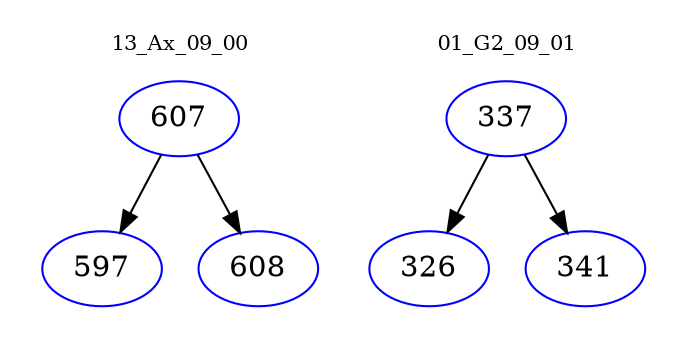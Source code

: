 digraph{
subgraph cluster_0 {
color = white
label = "13_Ax_09_00";
fontsize=10;
T0_607 [label="607", color="blue"]
T0_607 -> T0_597 [color="black"]
T0_597 [label="597", color="blue"]
T0_607 -> T0_608 [color="black"]
T0_608 [label="608", color="blue"]
}
subgraph cluster_1 {
color = white
label = "01_G2_09_01";
fontsize=10;
T1_337 [label="337", color="blue"]
T1_337 -> T1_326 [color="black"]
T1_326 [label="326", color="blue"]
T1_337 -> T1_341 [color="black"]
T1_341 [label="341", color="blue"]
}
}
